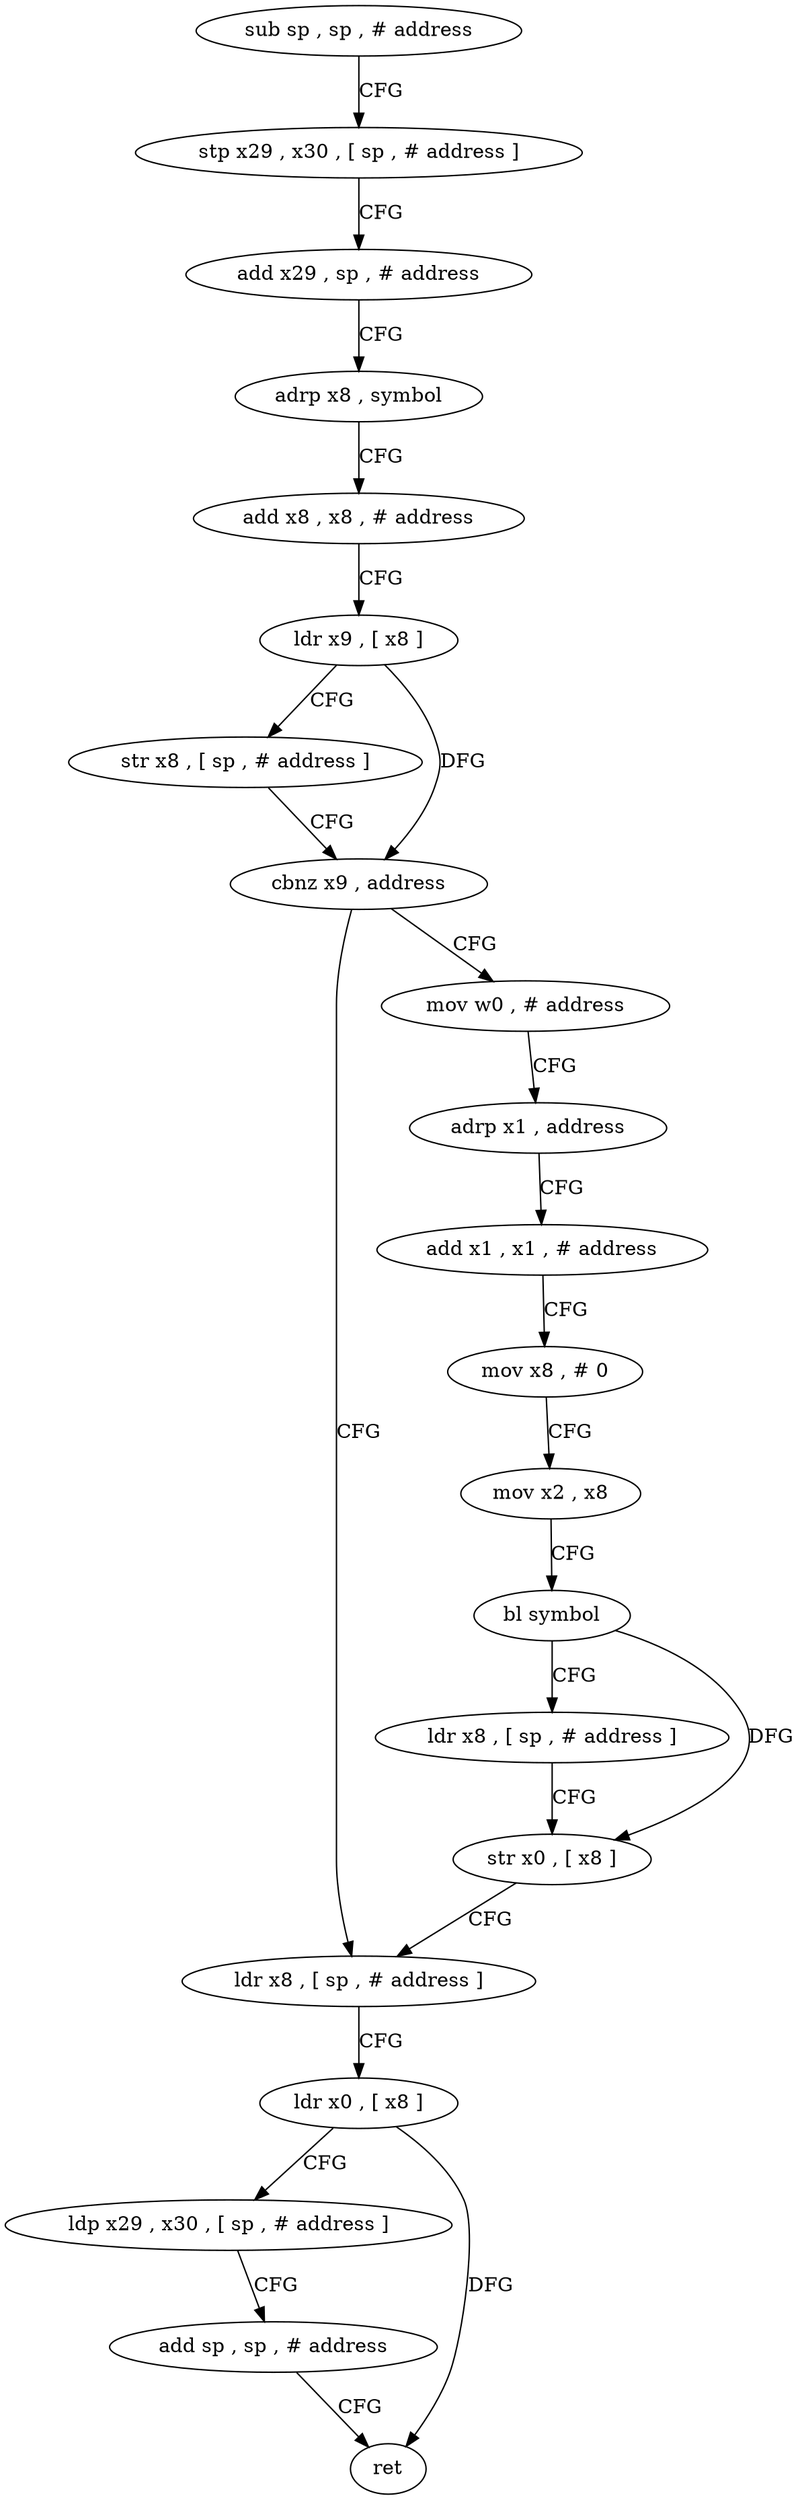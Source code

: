 digraph "func" {
"4236132" [label = "sub sp , sp , # address" ]
"4236136" [label = "stp x29 , x30 , [ sp , # address ]" ]
"4236140" [label = "add x29 , sp , # address" ]
"4236144" [label = "adrp x8 , symbol" ]
"4236148" [label = "add x8 , x8 , # address" ]
"4236152" [label = "ldr x9 , [ x8 ]" ]
"4236156" [label = "str x8 , [ sp , # address ]" ]
"4236160" [label = "cbnz x9 , address" ]
"4236196" [label = "ldr x8 , [ sp , # address ]" ]
"4236164" [label = "mov w0 , # address" ]
"4236200" [label = "ldr x0 , [ x8 ]" ]
"4236204" [label = "ldp x29 , x30 , [ sp , # address ]" ]
"4236208" [label = "add sp , sp , # address" ]
"4236212" [label = "ret" ]
"4236168" [label = "adrp x1 , address" ]
"4236172" [label = "add x1 , x1 , # address" ]
"4236176" [label = "mov x8 , # 0" ]
"4236180" [label = "mov x2 , x8" ]
"4236184" [label = "bl symbol" ]
"4236188" [label = "ldr x8 , [ sp , # address ]" ]
"4236192" [label = "str x0 , [ x8 ]" ]
"4236132" -> "4236136" [ label = "CFG" ]
"4236136" -> "4236140" [ label = "CFG" ]
"4236140" -> "4236144" [ label = "CFG" ]
"4236144" -> "4236148" [ label = "CFG" ]
"4236148" -> "4236152" [ label = "CFG" ]
"4236152" -> "4236156" [ label = "CFG" ]
"4236152" -> "4236160" [ label = "DFG" ]
"4236156" -> "4236160" [ label = "CFG" ]
"4236160" -> "4236196" [ label = "CFG" ]
"4236160" -> "4236164" [ label = "CFG" ]
"4236196" -> "4236200" [ label = "CFG" ]
"4236164" -> "4236168" [ label = "CFG" ]
"4236200" -> "4236204" [ label = "CFG" ]
"4236200" -> "4236212" [ label = "DFG" ]
"4236204" -> "4236208" [ label = "CFG" ]
"4236208" -> "4236212" [ label = "CFG" ]
"4236168" -> "4236172" [ label = "CFG" ]
"4236172" -> "4236176" [ label = "CFG" ]
"4236176" -> "4236180" [ label = "CFG" ]
"4236180" -> "4236184" [ label = "CFG" ]
"4236184" -> "4236188" [ label = "CFG" ]
"4236184" -> "4236192" [ label = "DFG" ]
"4236188" -> "4236192" [ label = "CFG" ]
"4236192" -> "4236196" [ label = "CFG" ]
}
